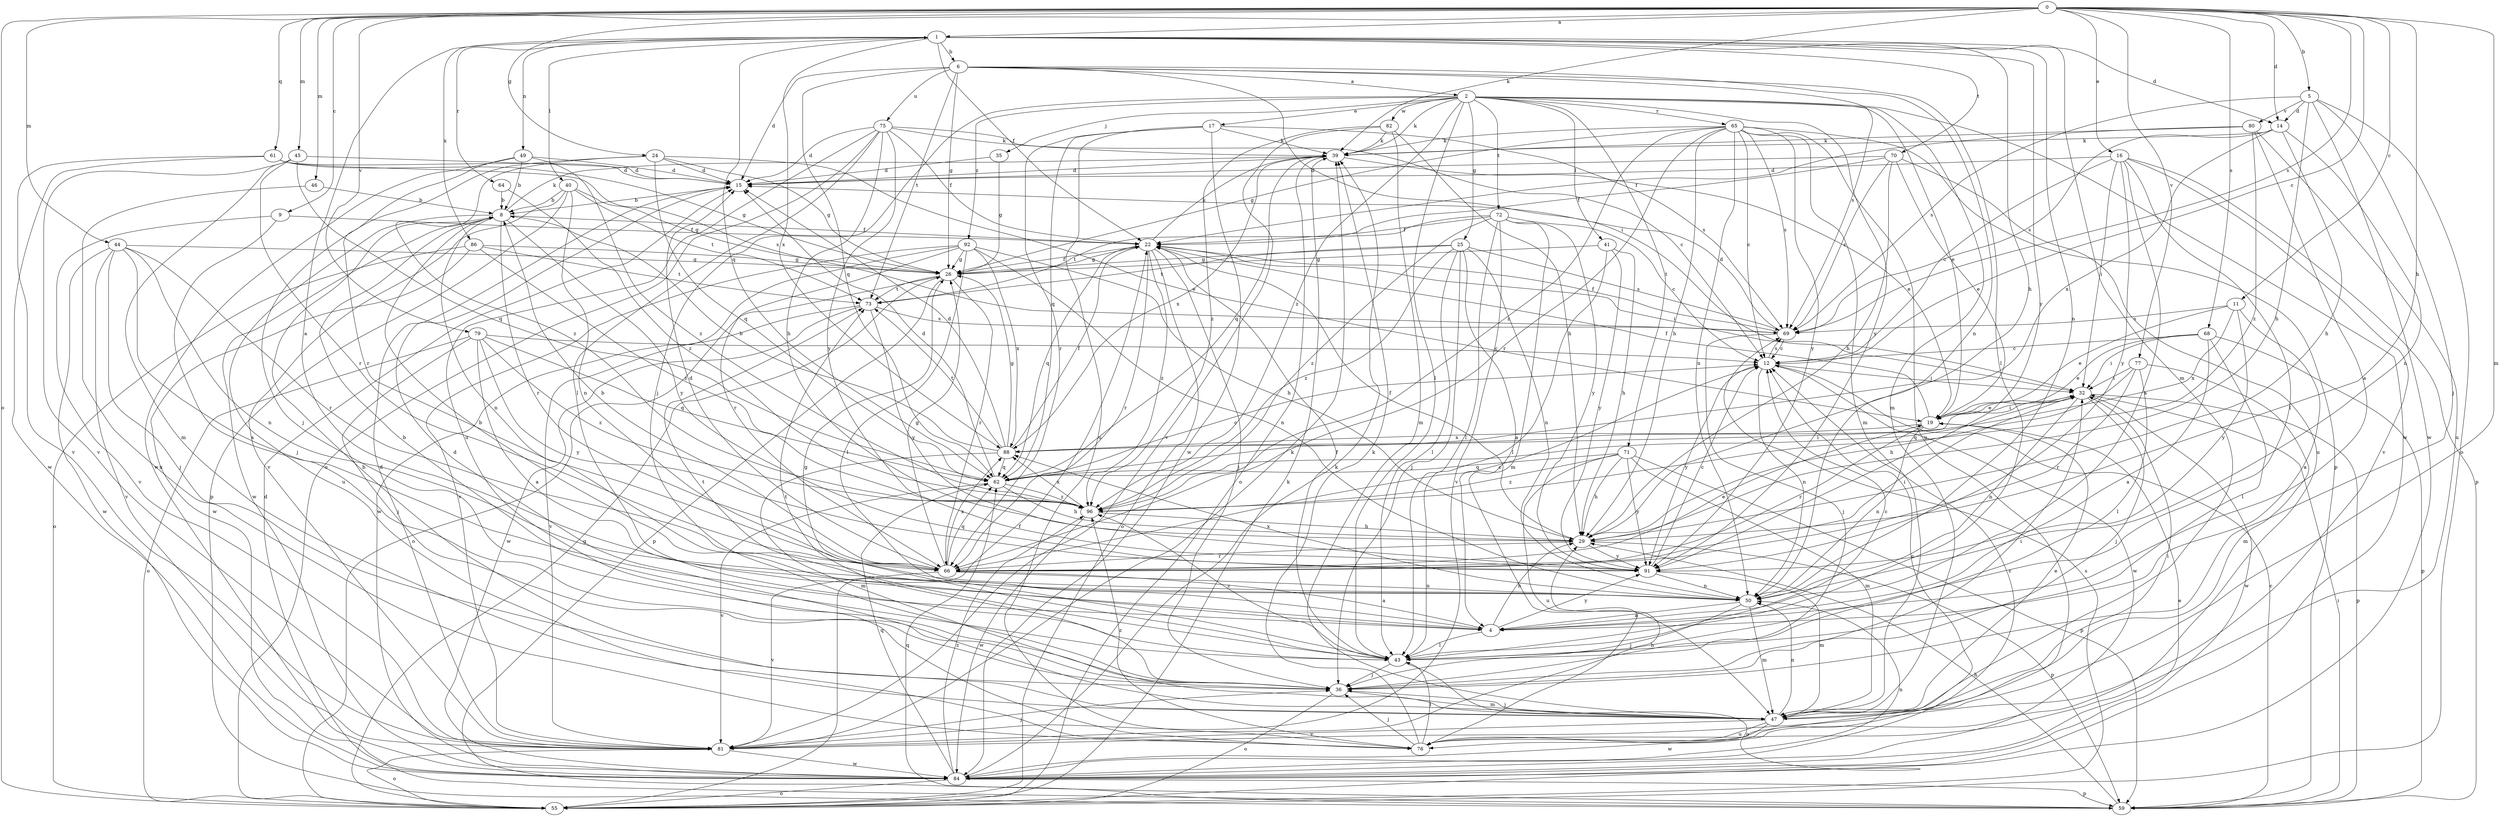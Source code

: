 strict digraph  {
0;
1;
2;
4;
5;
6;
8;
9;
11;
12;
14;
15;
16;
17;
19;
22;
24;
25;
26;
29;
32;
35;
36;
39;
40;
41;
43;
44;
45;
46;
47;
49;
50;
55;
59;
61;
62;
64;
65;
66;
68;
69;
70;
71;
72;
73;
75;
76;
77;
79;
80;
81;
82;
84;
86;
88;
91;
92;
96;
0 -> 1  [label=a];
0 -> 5  [label=b];
0 -> 9  [label=c];
0 -> 11  [label=c];
0 -> 12  [label=c];
0 -> 14  [label=d];
0 -> 16  [label=e];
0 -> 24  [label=g];
0 -> 29  [label=h];
0 -> 39  [label=k];
0 -> 44  [label=m];
0 -> 45  [label=m];
0 -> 46  [label=m];
0 -> 47  [label=m];
0 -> 55  [label=o];
0 -> 61  [label=q];
0 -> 68  [label=s];
0 -> 69  [label=s];
0 -> 77  [label=v];
0 -> 79  [label=v];
1 -> 6  [label=b];
1 -> 14  [label=d];
1 -> 22  [label=f];
1 -> 29  [label=h];
1 -> 40  [label=l];
1 -> 47  [label=m];
1 -> 49  [label=n];
1 -> 50  [label=n];
1 -> 62  [label=q];
1 -> 64  [label=r];
1 -> 70  [label=t];
1 -> 86  [label=x];
1 -> 88  [label=x];
1 -> 91  [label=y];
2 -> 17  [label=e];
2 -> 19  [label=e];
2 -> 25  [label=g];
2 -> 35  [label=j];
2 -> 36  [label=j];
2 -> 39  [label=k];
2 -> 41  [label=l];
2 -> 43  [label=l];
2 -> 47  [label=m];
2 -> 65  [label=r];
2 -> 71  [label=t];
2 -> 72  [label=t];
2 -> 82  [label=w];
2 -> 84  [label=w];
2 -> 91  [label=y];
2 -> 92  [label=z];
2 -> 96  [label=z];
4 -> 1  [label=a];
4 -> 8  [label=b];
4 -> 29  [label=h];
4 -> 43  [label=l];
4 -> 91  [label=y];
5 -> 14  [label=d];
5 -> 29  [label=h];
5 -> 36  [label=j];
5 -> 55  [label=o];
5 -> 69  [label=s];
5 -> 80  [label=v];
5 -> 84  [label=w];
6 -> 2  [label=a];
6 -> 15  [label=d];
6 -> 26  [label=g];
6 -> 32  [label=i];
6 -> 43  [label=l];
6 -> 50  [label=n];
6 -> 62  [label=q];
6 -> 69  [label=s];
6 -> 73  [label=t];
6 -> 75  [label=u];
8 -> 22  [label=f];
8 -> 39  [label=k];
8 -> 50  [label=n];
8 -> 66  [label=r];
8 -> 76  [label=u];
8 -> 84  [label=w];
8 -> 91  [label=y];
9 -> 22  [label=f];
9 -> 36  [label=j];
9 -> 81  [label=v];
11 -> 4  [label=a];
11 -> 19  [label=e];
11 -> 69  [label=s];
11 -> 88  [label=x];
11 -> 91  [label=y];
12 -> 32  [label=i];
12 -> 50  [label=n];
12 -> 69  [label=s];
12 -> 84  [label=w];
12 -> 91  [label=y];
14 -> 29  [label=h];
14 -> 39  [label=k];
14 -> 50  [label=n];
14 -> 69  [label=s];
14 -> 88  [label=x];
15 -> 8  [label=b];
16 -> 4  [label=a];
16 -> 12  [label=c];
16 -> 15  [label=d];
16 -> 32  [label=i];
16 -> 43  [label=l];
16 -> 59  [label=p];
16 -> 81  [label=v];
16 -> 91  [label=y];
17 -> 39  [label=k];
17 -> 62  [label=q];
17 -> 66  [label=r];
17 -> 69  [label=s];
17 -> 76  [label=u];
17 -> 84  [label=w];
19 -> 22  [label=f];
19 -> 32  [label=i];
19 -> 50  [label=n];
19 -> 66  [label=r];
19 -> 88  [label=x];
22 -> 26  [label=g];
22 -> 32  [label=i];
22 -> 36  [label=j];
22 -> 39  [label=k];
22 -> 55  [label=o];
22 -> 62  [label=q];
22 -> 66  [label=r];
22 -> 96  [label=z];
24 -> 15  [label=d];
24 -> 19  [label=e];
24 -> 26  [label=g];
24 -> 36  [label=j];
24 -> 62  [label=q];
24 -> 96  [label=z];
25 -> 4  [label=a];
25 -> 26  [label=g];
25 -> 36  [label=j];
25 -> 43  [label=l];
25 -> 50  [label=n];
25 -> 69  [label=s];
25 -> 73  [label=t];
25 -> 96  [label=z];
26 -> 22  [label=f];
26 -> 55  [label=o];
26 -> 59  [label=p];
26 -> 66  [label=r];
26 -> 73  [label=t];
29 -> 22  [label=f];
29 -> 59  [label=p];
29 -> 66  [label=r];
29 -> 91  [label=y];
32 -> 19  [label=e];
32 -> 36  [label=j];
32 -> 50  [label=n];
32 -> 59  [label=p];
32 -> 62  [label=q];
32 -> 84  [label=w];
35 -> 15  [label=d];
35 -> 26  [label=g];
36 -> 32  [label=i];
36 -> 47  [label=m];
36 -> 55  [label=o];
36 -> 73  [label=t];
39 -> 15  [label=d];
39 -> 19  [label=e];
39 -> 55  [label=o];
39 -> 62  [label=q];
39 -> 88  [label=x];
40 -> 8  [label=b];
40 -> 26  [label=g];
40 -> 50  [label=n];
40 -> 59  [label=p];
40 -> 73  [label=t];
40 -> 81  [label=v];
41 -> 26  [label=g];
41 -> 29  [label=h];
41 -> 43  [label=l];
41 -> 91  [label=y];
43 -> 8  [label=b];
43 -> 12  [label=c];
43 -> 22  [label=f];
43 -> 26  [label=g];
43 -> 36  [label=j];
43 -> 55  [label=o];
43 -> 73  [label=t];
43 -> 96  [label=z];
44 -> 4  [label=a];
44 -> 26  [label=g];
44 -> 36  [label=j];
44 -> 50  [label=n];
44 -> 66  [label=r];
44 -> 81  [label=v];
44 -> 84  [label=w];
45 -> 15  [label=d];
45 -> 47  [label=m];
45 -> 62  [label=q];
45 -> 66  [label=r];
45 -> 81  [label=v];
46 -> 8  [label=b];
46 -> 76  [label=u];
47 -> 8  [label=b];
47 -> 15  [label=d];
47 -> 19  [label=e];
47 -> 32  [label=i];
47 -> 36  [label=j];
47 -> 50  [label=n];
47 -> 76  [label=u];
47 -> 81  [label=v];
47 -> 84  [label=w];
49 -> 8  [label=b];
49 -> 15  [label=d];
49 -> 66  [label=r];
49 -> 84  [label=w];
49 -> 96  [label=z];
50 -> 4  [label=a];
50 -> 36  [label=j];
50 -> 47  [label=m];
50 -> 88  [label=x];
55 -> 22  [label=f];
55 -> 26  [label=g];
55 -> 39  [label=k];
55 -> 69  [label=s];
59 -> 12  [label=c];
59 -> 15  [label=d];
59 -> 29  [label=h];
59 -> 32  [label=i];
59 -> 62  [label=q];
61 -> 15  [label=d];
61 -> 26  [label=g];
61 -> 69  [label=s];
61 -> 81  [label=v];
61 -> 84  [label=w];
62 -> 12  [label=c];
62 -> 15  [label=d];
62 -> 29  [label=h];
62 -> 32  [label=i];
62 -> 81  [label=v];
62 -> 96  [label=z];
64 -> 8  [label=b];
64 -> 96  [label=z];
65 -> 12  [label=c];
65 -> 26  [label=g];
65 -> 29  [label=h];
65 -> 39  [label=k];
65 -> 47  [label=m];
65 -> 50  [label=n];
65 -> 59  [label=p];
65 -> 66  [label=r];
65 -> 69  [label=s];
65 -> 76  [label=u];
65 -> 91  [label=y];
65 -> 96  [label=z];
66 -> 4  [label=a];
66 -> 8  [label=b];
66 -> 12  [label=c];
66 -> 15  [label=d];
66 -> 19  [label=e];
66 -> 26  [label=g];
66 -> 32  [label=i];
66 -> 50  [label=n];
66 -> 62  [label=q];
66 -> 81  [label=v];
66 -> 88  [label=x];
68 -> 4  [label=a];
68 -> 12  [label=c];
68 -> 19  [label=e];
68 -> 32  [label=i];
68 -> 43  [label=l];
68 -> 59  [label=p];
69 -> 12  [label=c];
69 -> 15  [label=d];
69 -> 22  [label=f];
69 -> 36  [label=j];
70 -> 15  [label=d];
70 -> 19  [label=e];
70 -> 22  [label=f];
70 -> 29  [label=h];
70 -> 69  [label=s];
70 -> 76  [label=u];
71 -> 29  [label=h];
71 -> 47  [label=m];
71 -> 59  [label=p];
71 -> 62  [label=q];
71 -> 76  [label=u];
71 -> 91  [label=y];
71 -> 96  [label=z];
72 -> 12  [label=c];
72 -> 22  [label=f];
72 -> 43  [label=l];
72 -> 47  [label=m];
72 -> 73  [label=t];
72 -> 81  [label=v];
72 -> 91  [label=y];
72 -> 96  [label=z];
73 -> 69  [label=s];
73 -> 81  [label=v];
73 -> 84  [label=w];
73 -> 91  [label=y];
75 -> 12  [label=c];
75 -> 15  [label=d];
75 -> 22  [label=f];
75 -> 29  [label=h];
75 -> 39  [label=k];
75 -> 43  [label=l];
75 -> 55  [label=o];
75 -> 76  [label=u];
75 -> 91  [label=y];
76 -> 12  [label=c];
76 -> 36  [label=j];
76 -> 39  [label=k];
76 -> 43  [label=l];
76 -> 96  [label=z];
77 -> 29  [label=h];
77 -> 32  [label=i];
77 -> 43  [label=l];
77 -> 47  [label=m];
77 -> 66  [label=r];
79 -> 4  [label=a];
79 -> 12  [label=c];
79 -> 36  [label=j];
79 -> 55  [label=o];
79 -> 62  [label=q];
79 -> 91  [label=y];
79 -> 96  [label=z];
80 -> 4  [label=a];
80 -> 22  [label=f];
80 -> 39  [label=k];
80 -> 76  [label=u];
80 -> 96  [label=z];
81 -> 15  [label=d];
81 -> 29  [label=h];
81 -> 36  [label=j];
81 -> 39  [label=k];
81 -> 55  [label=o];
81 -> 84  [label=w];
82 -> 29  [label=h];
82 -> 39  [label=k];
82 -> 47  [label=m];
82 -> 81  [label=v];
82 -> 96  [label=z];
84 -> 12  [label=c];
84 -> 19  [label=e];
84 -> 39  [label=k];
84 -> 50  [label=n];
84 -> 55  [label=o];
84 -> 59  [label=p];
84 -> 62  [label=q];
84 -> 96  [label=z];
86 -> 26  [label=g];
86 -> 55  [label=o];
86 -> 73  [label=t];
86 -> 84  [label=w];
86 -> 96  [label=z];
88 -> 8  [label=b];
88 -> 15  [label=d];
88 -> 22  [label=f];
88 -> 26  [label=g];
88 -> 47  [label=m];
88 -> 62  [label=q];
88 -> 73  [label=t];
91 -> 12  [label=c];
91 -> 47  [label=m];
91 -> 50  [label=n];
92 -> 26  [label=g];
92 -> 29  [label=h];
92 -> 43  [label=l];
92 -> 50  [label=n];
92 -> 66  [label=r];
92 -> 81  [label=v];
92 -> 84  [label=w];
92 -> 88  [label=x];
96 -> 29  [label=h];
96 -> 84  [label=w];
96 -> 88  [label=x];
}
